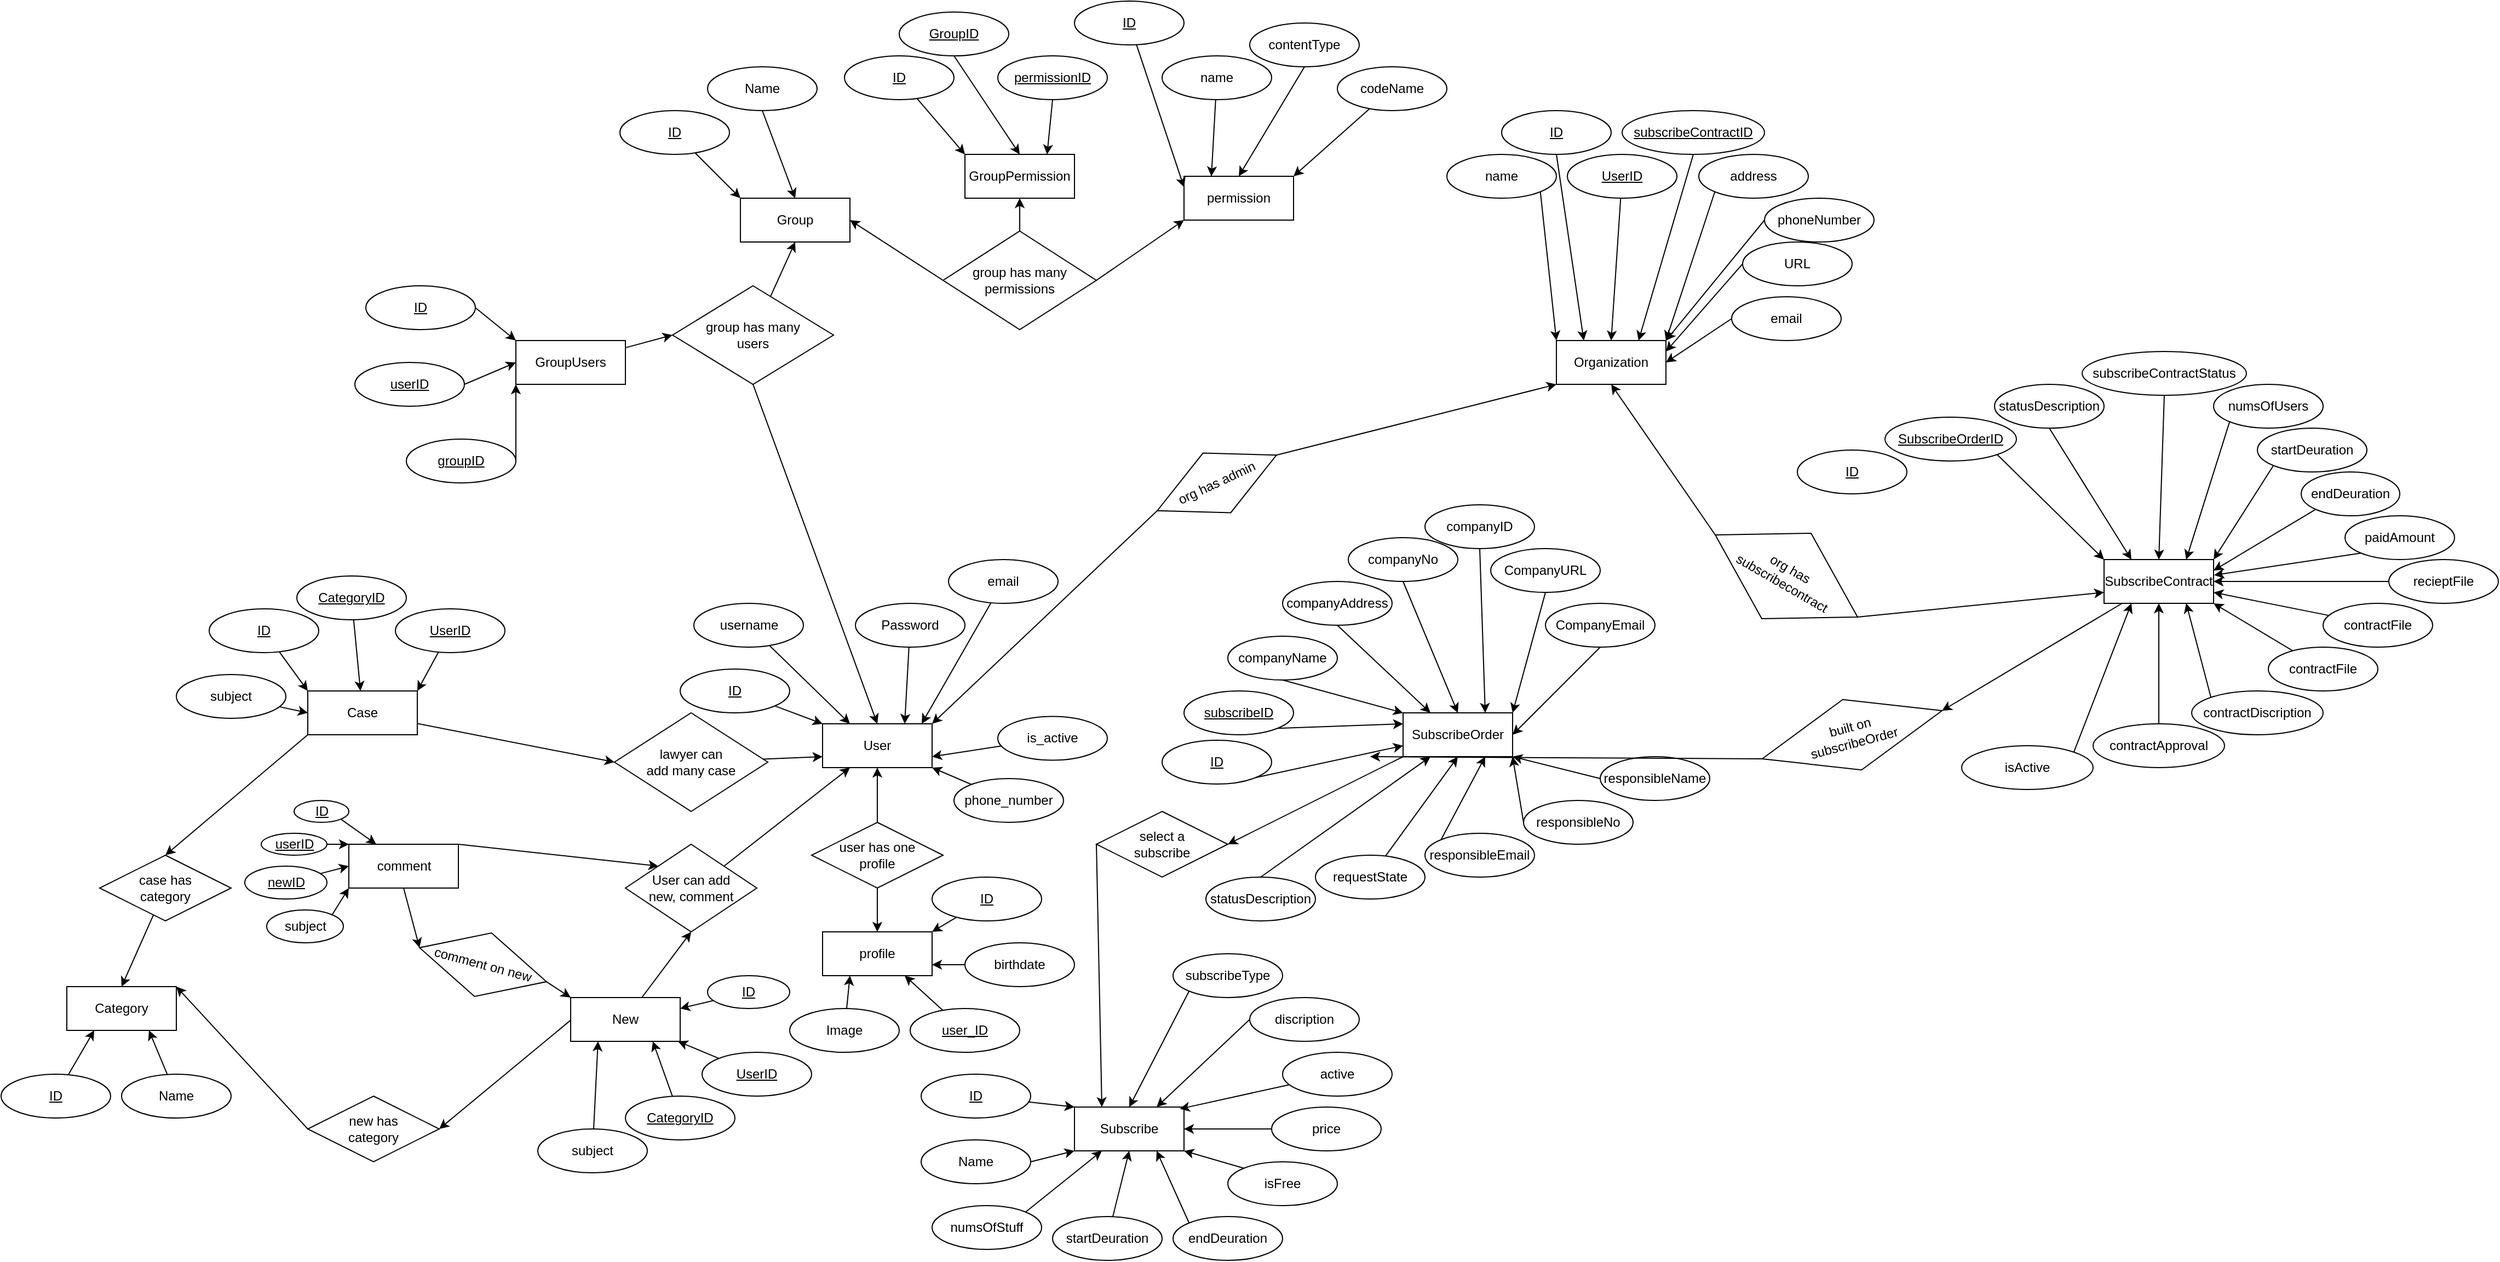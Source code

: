 <mxfile>
    <diagram id="m4U1splTIUGJi3qpmaLP" name="Page-1">
        <mxGraphModel dx="2290" dy="2288" grid="1" gridSize="10" guides="1" tooltips="1" connect="1" arrows="1" fold="1" page="1" pageScale="1" pageWidth="850" pageHeight="1100" math="0" shadow="0">
            <root>
                <mxCell id="0"/>
                <mxCell id="1" parent="0"/>
                <mxCell id="2" value="User" style="whiteSpace=wrap;html=1;align=center;" vertex="1" parent="1">
                    <mxGeometry x="210" y="290" width="100" height="40" as="geometry"/>
                </mxCell>
                <mxCell id="4" style="edgeStyle=none;html=1;entryX=0;entryY=0;entryDx=0;entryDy=0;" edge="1" parent="1" source="3" target="2">
                    <mxGeometry relative="1" as="geometry"/>
                </mxCell>
                <mxCell id="3" value="ID" style="ellipse;whiteSpace=wrap;html=1;align=center;fontStyle=4;" vertex="1" parent="1">
                    <mxGeometry x="80" y="240" width="100" height="40" as="geometry"/>
                </mxCell>
                <mxCell id="6" style="edgeStyle=none;html=1;entryX=0.25;entryY=0;entryDx=0;entryDy=0;" edge="1" parent="1" source="5" target="2">
                    <mxGeometry relative="1" as="geometry"/>
                </mxCell>
                <mxCell id="5" value="username" style="ellipse;whiteSpace=wrap;html=1;align=center;" vertex="1" parent="1">
                    <mxGeometry x="92.5" y="180" width="100" height="40" as="geometry"/>
                </mxCell>
                <mxCell id="8" style="edgeStyle=none;html=1;entryX=0.75;entryY=0;entryDx=0;entryDy=0;" edge="1" parent="1" source="7" target="2">
                    <mxGeometry relative="1" as="geometry"/>
                </mxCell>
                <mxCell id="7" value="Password" style="ellipse;whiteSpace=wrap;html=1;align=center;" vertex="1" parent="1">
                    <mxGeometry x="240" y="180" width="100" height="40" as="geometry"/>
                </mxCell>
                <mxCell id="10" style="edgeStyle=none;html=1;entryX=0.905;entryY=-0.001;entryDx=0;entryDy=0;entryPerimeter=0;" edge="1" parent="1" source="9" target="2">
                    <mxGeometry relative="1" as="geometry"/>
                </mxCell>
                <mxCell id="9" value="email" style="ellipse;whiteSpace=wrap;html=1;align=center;" vertex="1" parent="1">
                    <mxGeometry x="325" y="140" width="100" height="40" as="geometry"/>
                </mxCell>
                <mxCell id="12" style="edgeStyle=none;html=1;entryX=1;entryY=0.75;entryDx=0;entryDy=0;" edge="1" parent="1" source="11" target="2">
                    <mxGeometry relative="1" as="geometry"/>
                </mxCell>
                <mxCell id="11" value="is_active" style="ellipse;whiteSpace=wrap;html=1;align=center;" vertex="1" parent="1">
                    <mxGeometry x="370" y="283.24" width="100" height="40" as="geometry"/>
                </mxCell>
                <mxCell id="16" style="edgeStyle=none;html=1;entryX=1;entryY=1;entryDx=0;entryDy=0;" edge="1" parent="1" source="13" target="2">
                    <mxGeometry relative="1" as="geometry"/>
                </mxCell>
                <mxCell id="13" value="phone_number" style="ellipse;whiteSpace=wrap;html=1;align=center;" vertex="1" parent="1">
                    <mxGeometry x="330" y="340" width="100" height="40" as="geometry"/>
                </mxCell>
                <mxCell id="17" value="profile" style="whiteSpace=wrap;html=1;align=center;" vertex="1" parent="1">
                    <mxGeometry x="210" y="480" width="100" height="40" as="geometry"/>
                </mxCell>
                <mxCell id="19" value="" style="edgeStyle=none;html=1;" edge="1" parent="1" source="18" target="2">
                    <mxGeometry relative="1" as="geometry"/>
                </mxCell>
                <mxCell id="20" value="" style="edgeStyle=none;html=1;" edge="1" parent="1" source="18" target="17">
                    <mxGeometry relative="1" as="geometry"/>
                </mxCell>
                <mxCell id="18" value="user has one &lt;br&gt;profile" style="shape=rhombus;perimeter=rhombusPerimeter;whiteSpace=wrap;html=1;align=center;" vertex="1" parent="1">
                    <mxGeometry x="200" y="380" width="120" height="60" as="geometry"/>
                </mxCell>
                <mxCell id="22" style="edgeStyle=none;html=1;entryX=1;entryY=0;entryDx=0;entryDy=0;" edge="1" parent="1" source="21" target="17">
                    <mxGeometry relative="1" as="geometry"/>
                </mxCell>
                <mxCell id="21" value="ID" style="ellipse;whiteSpace=wrap;html=1;align=center;fontStyle=4;" vertex="1" parent="1">
                    <mxGeometry x="310" y="430" width="100" height="40" as="geometry"/>
                </mxCell>
                <mxCell id="24" style="edgeStyle=none;html=1;entryX=1;entryY=0.75;entryDx=0;entryDy=0;" edge="1" parent="1" source="23" target="17">
                    <mxGeometry relative="1" as="geometry"/>
                </mxCell>
                <mxCell id="23" value="birthdate" style="ellipse;whiteSpace=wrap;html=1;align=center;" vertex="1" parent="1">
                    <mxGeometry x="340" y="490" width="100" height="40" as="geometry"/>
                </mxCell>
                <mxCell id="26" style="edgeStyle=none;html=1;entryX=0.75;entryY=1;entryDx=0;entryDy=0;" edge="1" parent="1" source="25" target="17">
                    <mxGeometry relative="1" as="geometry"/>
                </mxCell>
                <mxCell id="25" value="user_ID" style="ellipse;whiteSpace=wrap;html=1;align=center;fontStyle=4;" vertex="1" parent="1">
                    <mxGeometry x="290" y="550" width="100" height="40" as="geometry"/>
                </mxCell>
                <mxCell id="28" style="edgeStyle=none;html=1;entryX=0.25;entryY=1;entryDx=0;entryDy=0;" edge="1" parent="1" source="27" target="17">
                    <mxGeometry relative="1" as="geometry"/>
                </mxCell>
                <mxCell id="27" value="Image" style="ellipse;whiteSpace=wrap;html=1;align=center;" vertex="1" parent="1">
                    <mxGeometry x="180" y="550" width="100" height="40" as="geometry"/>
                </mxCell>
                <mxCell id="67" style="edgeStyle=none;html=1;entryX=0;entryY=0.5;entryDx=0;entryDy=0;" edge="1" parent="1" source="54" target="55">
                    <mxGeometry relative="1" as="geometry"/>
                </mxCell>
                <mxCell id="75" style="edgeStyle=none;html=1;entryX=0.5;entryY=0;entryDx=0;entryDy=0;exitX=0;exitY=1;exitDx=0;exitDy=0;" edge="1" parent="1" source="54" target="74">
                    <mxGeometry relative="1" as="geometry"/>
                </mxCell>
                <mxCell id="54" value="Case" style="whiteSpace=wrap;html=1;align=center;" vertex="1" parent="1">
                    <mxGeometry x="-260" y="260" width="100" height="40" as="geometry"/>
                </mxCell>
                <mxCell id="68" style="edgeStyle=none;html=1;entryX=0;entryY=0.75;entryDx=0;entryDy=0;" edge="1" parent="1" source="55" target="2">
                    <mxGeometry relative="1" as="geometry"/>
                </mxCell>
                <mxCell id="55" value="lawyer can&lt;br&gt;add many case" style="shape=rhombus;perimeter=rhombusPerimeter;whiteSpace=wrap;html=1;align=center;" vertex="1" parent="1">
                    <mxGeometry x="20" y="280" width="140" height="90" as="geometry"/>
                </mxCell>
                <mxCell id="63" style="edgeStyle=none;html=1;entryX=1;entryY=0;entryDx=0;entryDy=0;" edge="1" parent="1" source="58" target="54">
                    <mxGeometry relative="1" as="geometry"/>
                </mxCell>
                <mxCell id="58" value="UserID" style="ellipse;whiteSpace=wrap;html=1;align=center;fontStyle=4;" vertex="1" parent="1">
                    <mxGeometry x="-180" y="185" width="100" height="40" as="geometry"/>
                </mxCell>
                <mxCell id="64" value="" style="edgeStyle=none;html=1;" edge="1" parent="1" source="59" target="54">
                    <mxGeometry relative="1" as="geometry"/>
                </mxCell>
                <mxCell id="59" value="CategoryID" style="ellipse;whiteSpace=wrap;html=1;align=center;fontStyle=4;" vertex="1" parent="1">
                    <mxGeometry x="-270" y="155" width="100" height="40" as="geometry"/>
                </mxCell>
                <mxCell id="65" style="edgeStyle=none;html=1;entryX=0;entryY=0;entryDx=0;entryDy=0;" edge="1" parent="1" source="60" target="54">
                    <mxGeometry relative="1" as="geometry"/>
                </mxCell>
                <mxCell id="60" value="ID" style="ellipse;whiteSpace=wrap;html=1;align=center;fontStyle=4;" vertex="1" parent="1">
                    <mxGeometry x="-350" y="185" width="100" height="40" as="geometry"/>
                </mxCell>
                <mxCell id="66" style="edgeStyle=none;html=1;entryX=0;entryY=0.5;entryDx=0;entryDy=0;" edge="1" parent="1" source="62" target="54">
                    <mxGeometry relative="1" as="geometry"/>
                </mxCell>
                <mxCell id="62" value="subject" style="ellipse;whiteSpace=wrap;html=1;align=center;" vertex="1" parent="1">
                    <mxGeometry x="-380" y="245" width="100" height="40" as="geometry"/>
                </mxCell>
                <mxCell id="69" value="Category" style="whiteSpace=wrap;html=1;align=center;" vertex="1" parent="1">
                    <mxGeometry x="-480" y="530" width="100" height="40" as="geometry"/>
                </mxCell>
                <mxCell id="72" style="edgeStyle=none;html=1;entryX=0.25;entryY=1;entryDx=0;entryDy=0;" edge="1" parent="1" source="70" target="69">
                    <mxGeometry relative="1" as="geometry"/>
                </mxCell>
                <mxCell id="70" value="ID" style="ellipse;whiteSpace=wrap;html=1;align=center;fontStyle=4;" vertex="1" parent="1">
                    <mxGeometry x="-540" y="610" width="100" height="40" as="geometry"/>
                </mxCell>
                <mxCell id="73" style="edgeStyle=none;html=1;entryX=0.75;entryY=1;entryDx=0;entryDy=0;" edge="1" parent="1" source="71" target="69">
                    <mxGeometry relative="1" as="geometry"/>
                </mxCell>
                <mxCell id="71" value="Name" style="ellipse;whiteSpace=wrap;html=1;align=center;" vertex="1" parent="1">
                    <mxGeometry x="-430" y="610" width="100" height="40" as="geometry"/>
                </mxCell>
                <mxCell id="76" style="edgeStyle=none;html=1;entryX=0.5;entryY=0;entryDx=0;entryDy=0;" edge="1" parent="1" source="74" target="69">
                    <mxGeometry relative="1" as="geometry"/>
                </mxCell>
                <mxCell id="74" value="case has&lt;br&gt;category" style="shape=rhombus;perimeter=rhombusPerimeter;whiteSpace=wrap;html=1;align=center;" vertex="1" parent="1">
                    <mxGeometry x="-450" y="410" width="120" height="60" as="geometry"/>
                </mxCell>
                <mxCell id="80" style="edgeStyle=none;html=1;exitX=1;exitY=0;exitDx=0;exitDy=0;entryX=0.25;entryY=1;entryDx=0;entryDy=0;" edge="1" parent="1" source="77" target="2">
                    <mxGeometry relative="1" as="geometry"/>
                </mxCell>
                <mxCell id="77" value="User can add&lt;br&gt;new, comment" style="shape=rhombus;perimeter=rhombusPerimeter;whiteSpace=wrap;html=1;align=center;" vertex="1" parent="1">
                    <mxGeometry x="30" y="400" width="120" height="80" as="geometry"/>
                </mxCell>
                <mxCell id="79" style="edgeStyle=none;html=1;entryX=0.5;entryY=1;entryDx=0;entryDy=0;" edge="1" parent="1" source="78" target="77">
                    <mxGeometry relative="1" as="geometry"/>
                </mxCell>
                <mxCell id="92" style="edgeStyle=none;html=1;exitX=0.25;exitY=0;exitDx=0;exitDy=0;entryX=1;entryY=0.5;entryDx=0;entryDy=0;" edge="1" parent="1" source="78" target="89">
                    <mxGeometry relative="1" as="geometry"/>
                </mxCell>
                <mxCell id="78" value="New" style="whiteSpace=wrap;html=1;align=center;" vertex="1" parent="1">
                    <mxGeometry x="-20" y="540" width="100" height="40" as="geometry"/>
                </mxCell>
                <mxCell id="85" style="edgeStyle=none;html=1;entryX=1;entryY=0.25;entryDx=0;entryDy=0;" edge="1" parent="1" source="81" target="78">
                    <mxGeometry relative="1" as="geometry"/>
                </mxCell>
                <mxCell id="81" value="ID" style="ellipse;whiteSpace=wrap;html=1;align=center;fontStyle=4;" vertex="1" parent="1">
                    <mxGeometry x="105" y="520" width="75" height="30" as="geometry"/>
                </mxCell>
                <mxCell id="86" style="edgeStyle=none;html=1;" edge="1" parent="1" source="82" target="78">
                    <mxGeometry relative="1" as="geometry"/>
                </mxCell>
                <mxCell id="82" value="UserID" style="ellipse;whiteSpace=wrap;html=1;align=center;fontStyle=4;" vertex="1" parent="1">
                    <mxGeometry x="100" y="590" width="100" height="40" as="geometry"/>
                </mxCell>
                <mxCell id="87" style="edgeStyle=none;html=1;entryX=0.75;entryY=1;entryDx=0;entryDy=0;" edge="1" parent="1" source="83" target="78">
                    <mxGeometry relative="1" as="geometry"/>
                </mxCell>
                <mxCell id="83" value="CategoryID" style="ellipse;whiteSpace=wrap;html=1;align=center;fontStyle=4;" vertex="1" parent="1">
                    <mxGeometry x="30" y="630" width="100" height="40" as="geometry"/>
                </mxCell>
                <mxCell id="88" style="edgeStyle=none;html=1;entryX=0.25;entryY=1;entryDx=0;entryDy=0;" edge="1" parent="1" source="84" target="78">
                    <mxGeometry relative="1" as="geometry"/>
                </mxCell>
                <mxCell id="84" value="subject" style="ellipse;whiteSpace=wrap;html=1;align=center;" vertex="1" parent="1">
                    <mxGeometry x="-50" y="660" width="100" height="40" as="geometry"/>
                </mxCell>
                <mxCell id="93" style="edgeStyle=none;html=1;exitX=0;exitY=0.5;exitDx=0;exitDy=0;entryX=1;entryY=0;entryDx=0;entryDy=0;" edge="1" parent="1" source="89" target="69">
                    <mxGeometry relative="1" as="geometry"/>
                </mxCell>
                <mxCell id="89" value="new has&lt;br&gt;category" style="shape=rhombus;perimeter=rhombusPerimeter;whiteSpace=wrap;html=1;align=center;" vertex="1" parent="1">
                    <mxGeometry x="-260" y="630" width="120" height="60" as="geometry"/>
                </mxCell>
                <mxCell id="94" value="Subscribe" style="whiteSpace=wrap;html=1;align=center;" vertex="1" parent="1">
                    <mxGeometry x="440" y="640" width="100" height="40" as="geometry"/>
                </mxCell>
                <mxCell id="108" style="edgeStyle=none;html=1;exitX=0;exitY=0.5;exitDx=0;exitDy=0;entryX=0.75;entryY=0;entryDx=0;entryDy=0;" edge="1" parent="1" source="95" target="94">
                    <mxGeometry relative="1" as="geometry"/>
                </mxCell>
                <mxCell id="95" value="discription" style="ellipse;whiteSpace=wrap;html=1;align=center;" vertex="1" parent="1">
                    <mxGeometry x="600" y="540" width="100" height="40" as="geometry"/>
                </mxCell>
                <mxCell id="109" style="edgeStyle=none;html=1;entryX=0.962;entryY=0.042;entryDx=0;entryDy=0;entryPerimeter=0;" edge="1" parent="1" source="96" target="94">
                    <mxGeometry relative="1" as="geometry"/>
                </mxCell>
                <mxCell id="96" value="active" style="ellipse;whiteSpace=wrap;html=1;align=center;" vertex="1" parent="1">
                    <mxGeometry x="630" y="590" width="100" height="40" as="geometry"/>
                </mxCell>
                <mxCell id="110" style="edgeStyle=none;html=1;entryX=1;entryY=0.5;entryDx=0;entryDy=0;" edge="1" parent="1" source="97" target="94">
                    <mxGeometry relative="1" as="geometry"/>
                </mxCell>
                <mxCell id="97" value="price" style="ellipse;whiteSpace=wrap;html=1;align=center;" vertex="1" parent="1">
                    <mxGeometry x="620" y="640" width="100" height="40" as="geometry"/>
                </mxCell>
                <mxCell id="111" style="edgeStyle=none;html=1;exitX=0;exitY=0;exitDx=0;exitDy=0;entryX=1;entryY=1;entryDx=0;entryDy=0;" edge="1" parent="1" source="98" target="94">
                    <mxGeometry relative="1" as="geometry"/>
                </mxCell>
                <mxCell id="98" value="isFree" style="ellipse;whiteSpace=wrap;html=1;align=center;" vertex="1" parent="1">
                    <mxGeometry x="580" y="690" width="100" height="40" as="geometry"/>
                </mxCell>
                <mxCell id="112" style="edgeStyle=none;html=1;exitX=0;exitY=0;exitDx=0;exitDy=0;entryX=0.75;entryY=1;entryDx=0;entryDy=0;" edge="1" parent="1" source="99" target="94">
                    <mxGeometry relative="1" as="geometry"/>
                </mxCell>
                <mxCell id="99" value="endDeuration" style="ellipse;whiteSpace=wrap;html=1;align=center;" vertex="1" parent="1">
                    <mxGeometry x="530" y="740" width="100" height="40" as="geometry"/>
                </mxCell>
                <mxCell id="113" style="edgeStyle=none;html=1;entryX=0.5;entryY=1;entryDx=0;entryDy=0;" edge="1" parent="1" source="100" target="94">
                    <mxGeometry relative="1" as="geometry"/>
                </mxCell>
                <mxCell id="100" value="startDeuration" style="ellipse;whiteSpace=wrap;html=1;align=center;" vertex="1" parent="1">
                    <mxGeometry x="420" y="740" width="100" height="40" as="geometry"/>
                </mxCell>
                <mxCell id="114" style="edgeStyle=none;html=1;exitX=1;exitY=0;exitDx=0;exitDy=0;entryX=0.25;entryY=1;entryDx=0;entryDy=0;" edge="1" parent="1" source="101" target="94">
                    <mxGeometry relative="1" as="geometry"/>
                </mxCell>
                <mxCell id="101" value="numsOfStuff" style="ellipse;whiteSpace=wrap;html=1;align=center;" vertex="1" parent="1">
                    <mxGeometry x="310" y="730" width="100" height="40" as="geometry"/>
                </mxCell>
                <mxCell id="107" style="edgeStyle=none;html=1;exitX=0;exitY=1;exitDx=0;exitDy=0;entryX=0.5;entryY=0;entryDx=0;entryDy=0;" edge="1" parent="1" source="102" target="94">
                    <mxGeometry relative="1" as="geometry"/>
                </mxCell>
                <mxCell id="102" value="subscribeType" style="ellipse;whiteSpace=wrap;html=1;align=center;" vertex="1" parent="1">
                    <mxGeometry x="530" y="500" width="100" height="40" as="geometry"/>
                </mxCell>
                <mxCell id="115" style="edgeStyle=none;html=1;exitX=1;exitY=0.5;exitDx=0;exitDy=0;entryX=0;entryY=1;entryDx=0;entryDy=0;" edge="1" parent="1" source="103" target="94">
                    <mxGeometry relative="1" as="geometry"/>
                </mxCell>
                <mxCell id="103" value="Name" style="ellipse;whiteSpace=wrap;html=1;align=center;" vertex="1" parent="1">
                    <mxGeometry x="300" y="670" width="100" height="40" as="geometry"/>
                </mxCell>
                <mxCell id="106" style="edgeStyle=none;html=1;entryX=0;entryY=0;entryDx=0;entryDy=0;" edge="1" parent="1" source="105" target="94">
                    <mxGeometry relative="1" as="geometry"/>
                </mxCell>
                <mxCell id="105" value="ID" style="ellipse;whiteSpace=wrap;html=1;align=center;fontStyle=4;" vertex="1" parent="1">
                    <mxGeometry x="300" y="610" width="100" height="40" as="geometry"/>
                </mxCell>
                <mxCell id="145" style="edgeStyle=none;html=1;exitX=0;exitY=1;exitDx=0;exitDy=0;entryX=1;entryY=0.5;entryDx=0;entryDy=0;" edge="1" parent="1" source="116" target="144">
                    <mxGeometry relative="1" as="geometry"/>
                </mxCell>
                <mxCell id="116" value="SubscribeOrder" style="whiteSpace=wrap;html=1;align=center;" vertex="1" parent="1">
                    <mxGeometry x="740" y="280" width="100" height="40" as="geometry"/>
                </mxCell>
                <mxCell id="143" style="edgeStyle=none;html=1;exitX=1;exitY=1;exitDx=0;exitDy=0;entryX=0;entryY=0.75;entryDx=0;entryDy=0;" edge="1" parent="1" source="117" target="116">
                    <mxGeometry relative="1" as="geometry"/>
                </mxCell>
                <mxCell id="117" value="ID" style="ellipse;whiteSpace=wrap;html=1;align=center;fontStyle=4;" vertex="1" parent="1">
                    <mxGeometry x="520" y="305" width="100" height="40" as="geometry"/>
                </mxCell>
                <mxCell id="142" style="edgeStyle=none;html=1;exitX=1;exitY=1;exitDx=0;exitDy=0;entryX=0;entryY=0.25;entryDx=0;entryDy=0;" edge="1" parent="1" source="118" target="116">
                    <mxGeometry relative="1" as="geometry"/>
                </mxCell>
                <mxCell id="118" value="subscribeID" style="ellipse;whiteSpace=wrap;html=1;align=center;fontStyle=4;" vertex="1" parent="1">
                    <mxGeometry x="540" y="260" width="100" height="40" as="geometry"/>
                </mxCell>
                <mxCell id="141" style="edgeStyle=none;html=1;exitX=0.5;exitY=1;exitDx=0;exitDy=0;entryX=0;entryY=0;entryDx=0;entryDy=0;" edge="1" parent="1" source="119" target="116">
                    <mxGeometry relative="1" as="geometry"/>
                </mxCell>
                <mxCell id="119" value="companyName" style="ellipse;whiteSpace=wrap;html=1;align=center;" vertex="1" parent="1">
                    <mxGeometry x="580" y="210" width="100" height="40" as="geometry"/>
                </mxCell>
                <mxCell id="140" style="edgeStyle=none;html=1;exitX=0.5;exitY=1;exitDx=0;exitDy=0;entryX=0.25;entryY=0;entryDx=0;entryDy=0;" edge="1" parent="1" source="120" target="116">
                    <mxGeometry relative="1" as="geometry"/>
                </mxCell>
                <mxCell id="120" value="companyAddress" style="ellipse;whiteSpace=wrap;html=1;align=center;" vertex="1" parent="1">
                    <mxGeometry x="630" y="160" width="100" height="40" as="geometry"/>
                </mxCell>
                <mxCell id="131" style="edgeStyle=none;html=1;exitX=0.5;exitY=1;exitDx=0;exitDy=0;entryX=0.5;entryY=0;entryDx=0;entryDy=0;" edge="1" parent="1" source="121" target="116">
                    <mxGeometry relative="1" as="geometry"/>
                </mxCell>
                <mxCell id="121" value="companyNo" style="ellipse;whiteSpace=wrap;html=1;align=center;" vertex="1" parent="1">
                    <mxGeometry x="690" y="120" width="100" height="40" as="geometry"/>
                </mxCell>
                <mxCell id="132" style="edgeStyle=none;html=1;exitX=0.5;exitY=1;exitDx=0;exitDy=0;entryX=0.75;entryY=0;entryDx=0;entryDy=0;" edge="1" parent="1" source="122" target="116">
                    <mxGeometry relative="1" as="geometry"/>
                </mxCell>
                <mxCell id="122" value="companyID" style="ellipse;whiteSpace=wrap;html=1;align=center;" vertex="1" parent="1">
                    <mxGeometry x="760" y="90" width="100" height="40" as="geometry"/>
                </mxCell>
                <mxCell id="133" style="edgeStyle=none;html=1;exitX=0.5;exitY=1;exitDx=0;exitDy=0;entryX=1;entryY=0;entryDx=0;entryDy=0;" edge="1" parent="1" source="123" target="116">
                    <mxGeometry relative="1" as="geometry"/>
                </mxCell>
                <mxCell id="123" value="CompanyURL" style="ellipse;whiteSpace=wrap;html=1;align=center;" vertex="1" parent="1">
                    <mxGeometry x="820" y="130" width="100" height="40" as="geometry"/>
                </mxCell>
                <mxCell id="134" style="edgeStyle=none;html=1;exitX=0.5;exitY=1;exitDx=0;exitDy=0;entryX=1;entryY=0.5;entryDx=0;entryDy=0;" edge="1" parent="1" source="124" target="116">
                    <mxGeometry relative="1" as="geometry"/>
                </mxCell>
                <mxCell id="124" value="CompanyEmail" style="ellipse;whiteSpace=wrap;html=1;align=center;" vertex="1" parent="1">
                    <mxGeometry x="870" y="180" width="100" height="40" as="geometry"/>
                </mxCell>
                <mxCell id="135" style="edgeStyle=none;html=1;exitX=0;exitY=0.5;exitDx=0;exitDy=0;entryX=1;entryY=1;entryDx=0;entryDy=0;" edge="1" parent="1" source="125" target="116">
                    <mxGeometry relative="1" as="geometry"/>
                </mxCell>
                <mxCell id="125" value="responsibleName" style="ellipse;whiteSpace=wrap;html=1;align=center;" vertex="1" parent="1">
                    <mxGeometry x="920" y="320" width="100" height="40" as="geometry"/>
                </mxCell>
                <mxCell id="136" style="edgeStyle=none;html=1;exitX=0;exitY=0.5;exitDx=0;exitDy=0;entryX=1;entryY=1;entryDx=0;entryDy=0;" edge="1" parent="1" source="126" target="116">
                    <mxGeometry relative="1" as="geometry"/>
                </mxCell>
                <mxCell id="126" value="responsibleNo" style="ellipse;whiteSpace=wrap;html=1;align=center;" vertex="1" parent="1">
                    <mxGeometry x="850" y="360" width="100" height="40" as="geometry"/>
                </mxCell>
                <mxCell id="137" style="edgeStyle=none;html=1;exitX=0;exitY=0;exitDx=0;exitDy=0;entryX=0.75;entryY=1;entryDx=0;entryDy=0;" edge="1" parent="1" source="127" target="116">
                    <mxGeometry relative="1" as="geometry"/>
                </mxCell>
                <mxCell id="127" value="responsibleEmail" style="ellipse;whiteSpace=wrap;html=1;align=center;" vertex="1" parent="1">
                    <mxGeometry x="760" y="390" width="100" height="40" as="geometry"/>
                </mxCell>
                <mxCell id="138" style="edgeStyle=none;html=1;entryX=0.5;entryY=1;entryDx=0;entryDy=0;" edge="1" parent="1" source="128" target="116">
                    <mxGeometry relative="1" as="geometry"/>
                </mxCell>
                <mxCell id="128" value="requestState" style="ellipse;whiteSpace=wrap;html=1;align=center;" vertex="1" parent="1">
                    <mxGeometry x="660" y="410" width="100" height="40" as="geometry"/>
                </mxCell>
                <mxCell id="139" style="edgeStyle=none;html=1;exitX=0.5;exitY=0;exitDx=0;exitDy=0;entryX=0.25;entryY=1;entryDx=0;entryDy=0;" edge="1" parent="1" source="130" target="116">
                    <mxGeometry relative="1" as="geometry"/>
                </mxCell>
                <mxCell id="130" value="statusDescription" style="ellipse;whiteSpace=wrap;html=1;align=center;" vertex="1" parent="1">
                    <mxGeometry x="560" y="430" width="100" height="40" as="geometry"/>
                </mxCell>
                <mxCell id="146" style="edgeStyle=none;html=1;exitX=0;exitY=0.5;exitDx=0;exitDy=0;entryX=0.25;entryY=0;entryDx=0;entryDy=0;" edge="1" parent="1" source="144" target="94">
                    <mxGeometry relative="1" as="geometry"/>
                </mxCell>
                <mxCell id="144" value="select a&lt;br&gt;subscribe" style="shape=rhombus;perimeter=rhombusPerimeter;whiteSpace=wrap;html=1;align=center;" vertex="1" parent="1">
                    <mxGeometry x="460" y="370" width="120" height="60" as="geometry"/>
                </mxCell>
                <mxCell id="176" style="edgeStyle=none;html=1;entryX=1;entryY=0.5;entryDx=0;entryDy=0;" edge="1" parent="1" source="147" target="175">
                    <mxGeometry relative="1" as="geometry"/>
                </mxCell>
                <mxCell id="147" value="SubscribeContract" style="whiteSpace=wrap;html=1;align=center;" vertex="1" parent="1">
                    <mxGeometry x="1380" y="140" width="100" height="40" as="geometry"/>
                </mxCell>
                <mxCell id="148" value="ID" style="ellipse;whiteSpace=wrap;html=1;align=center;fontStyle=4;" vertex="1" parent="1">
                    <mxGeometry x="1100" y="40" width="100" height="40" as="geometry"/>
                </mxCell>
                <mxCell id="174" style="edgeStyle=none;html=1;exitX=1;exitY=1;exitDx=0;exitDy=0;entryX=0;entryY=0;entryDx=0;entryDy=0;" edge="1" parent="1" source="149" target="147">
                    <mxGeometry relative="1" as="geometry"/>
                </mxCell>
                <mxCell id="149" value="SubscribeOrderID" style="ellipse;whiteSpace=wrap;html=1;align=center;fontStyle=4;" vertex="1" parent="1">
                    <mxGeometry x="1180" y="10" width="120" height="40" as="geometry"/>
                </mxCell>
                <mxCell id="173" style="edgeStyle=none;html=1;exitX=0.5;exitY=1;exitDx=0;exitDy=0;entryX=0.25;entryY=0;entryDx=0;entryDy=0;" edge="1" parent="1" source="150" target="147">
                    <mxGeometry relative="1" as="geometry"/>
                </mxCell>
                <mxCell id="150" value="statusDescription" style="ellipse;whiteSpace=wrap;html=1;align=center;" vertex="1" parent="1">
                    <mxGeometry x="1280" y="-20" width="100" height="40" as="geometry"/>
                </mxCell>
                <mxCell id="172" style="edgeStyle=none;html=1;exitX=0.5;exitY=1;exitDx=0;exitDy=0;entryX=0.5;entryY=0;entryDx=0;entryDy=0;" edge="1" parent="1" source="151" target="147">
                    <mxGeometry relative="1" as="geometry"/>
                </mxCell>
                <mxCell id="151" value="subscribeContractStatus" style="ellipse;whiteSpace=wrap;html=1;align=center;" vertex="1" parent="1">
                    <mxGeometry x="1360" y="-50" width="150" height="40" as="geometry"/>
                </mxCell>
                <mxCell id="162" style="edgeStyle=none;html=1;exitX=0;exitY=1;exitDx=0;exitDy=0;entryX=0.75;entryY=0;entryDx=0;entryDy=0;" edge="1" parent="1" source="152" target="147">
                    <mxGeometry relative="1" as="geometry"/>
                </mxCell>
                <mxCell id="152" value="numsOfUsers" style="ellipse;whiteSpace=wrap;html=1;align=center;" vertex="1" parent="1">
                    <mxGeometry x="1480" y="-20" width="100" height="40" as="geometry"/>
                </mxCell>
                <mxCell id="163" style="edgeStyle=none;html=1;exitX=0;exitY=1;exitDx=0;exitDy=0;entryX=1;entryY=0;entryDx=0;entryDy=0;" edge="1" parent="1" source="153" target="147">
                    <mxGeometry relative="1" as="geometry"/>
                </mxCell>
                <mxCell id="153" value="startDeuration&lt;span style=&quot;color: rgba(0, 0, 0, 0); font-family: monospace; font-size: 0px; text-align: start;&quot;&gt;%3CmxGraphModel%3E%3Croot%3E%3CmxCell%20id%3D%220%22%2F%3E%3CmxCell%20id%3D%221%22%20parent%3D%220%22%2F%3E%3CmxCell%20id%3D%222%22%20value%3D%22requestState%22%20style%3D%22ellipse%3BwhiteSpace%3Dwrap%3Bhtml%3D1%3Balign%3Dcenter%3B%22%20vertex%3D%221%22%20parent%3D%221%22%3E%3CmxGeometry%20x%3D%22780%22%20y%3D%22410%22%20width%3D%22100%22%20height%3D%2240%22%20as%3D%22geometry%22%2F%3E%3C%2FmxCell%3E%3C%2Froot%3E%3C%2FmxGraphModel%3E&lt;/span&gt;" style="ellipse;whiteSpace=wrap;html=1;align=center;" vertex="1" parent="1">
                    <mxGeometry x="1520" y="20" width="100" height="40" as="geometry"/>
                </mxCell>
                <mxCell id="164" style="edgeStyle=none;html=1;exitX=0;exitY=1;exitDx=0;exitDy=0;entryX=1;entryY=0.25;entryDx=0;entryDy=0;" edge="1" parent="1" source="154" target="147">
                    <mxGeometry relative="1" as="geometry"/>
                </mxCell>
                <mxCell id="154" value="endDeuration" style="ellipse;whiteSpace=wrap;html=1;align=center;" vertex="1" parent="1">
                    <mxGeometry x="1560" y="60" width="90" height="40" as="geometry"/>
                </mxCell>
                <mxCell id="165" style="edgeStyle=none;html=1;exitX=0;exitY=1;exitDx=0;exitDy=0;entryX=1.005;entryY=0.355;entryDx=0;entryDy=0;entryPerimeter=0;" edge="1" parent="1" source="155" target="147">
                    <mxGeometry relative="1" as="geometry"/>
                </mxCell>
                <mxCell id="155" value="paidAmount" style="ellipse;whiteSpace=wrap;html=1;align=center;" vertex="1" parent="1">
                    <mxGeometry x="1600" y="100" width="100" height="40" as="geometry"/>
                </mxCell>
                <mxCell id="166" style="edgeStyle=none;html=1;entryX=1;entryY=0.5;entryDx=0;entryDy=0;" edge="1" parent="1" source="156" target="147">
                    <mxGeometry relative="1" as="geometry"/>
                </mxCell>
                <mxCell id="156" value="recieptFile" style="ellipse;whiteSpace=wrap;html=1;align=center;" vertex="1" parent="1">
                    <mxGeometry x="1640" y="140" width="100" height="40" as="geometry"/>
                </mxCell>
                <mxCell id="167" style="edgeStyle=none;html=1;entryX=1;entryY=0.75;entryDx=0;entryDy=0;" edge="1" parent="1" source="157" target="147">
                    <mxGeometry relative="1" as="geometry"/>
                </mxCell>
                <mxCell id="157" value="contractFile" style="ellipse;whiteSpace=wrap;html=1;align=center;" vertex="1" parent="1">
                    <mxGeometry x="1580" y="180" width="100" height="40" as="geometry"/>
                </mxCell>
                <mxCell id="168" style="edgeStyle=none;html=1;entryX=1;entryY=1;entryDx=0;entryDy=0;" edge="1" parent="1" source="158" target="147">
                    <mxGeometry relative="1" as="geometry"/>
                </mxCell>
                <mxCell id="158" value="contractFile" style="ellipse;whiteSpace=wrap;html=1;align=center;" vertex="1" parent="1">
                    <mxGeometry x="1530" y="220" width="100" height="40" as="geometry"/>
                </mxCell>
                <mxCell id="169" style="edgeStyle=none;html=1;exitX=0;exitY=0;exitDx=0;exitDy=0;entryX=0.75;entryY=1;entryDx=0;entryDy=0;" edge="1" parent="1" source="159" target="147">
                    <mxGeometry relative="1" as="geometry"/>
                </mxCell>
                <mxCell id="159" value="contractDiscription" style="ellipse;whiteSpace=wrap;html=1;align=center;" vertex="1" parent="1">
                    <mxGeometry x="1460" y="260" width="120" height="40" as="geometry"/>
                </mxCell>
                <mxCell id="170" style="edgeStyle=none;html=1;entryX=0.5;entryY=1;entryDx=0;entryDy=0;" edge="1" parent="1" source="160" target="147">
                    <mxGeometry relative="1" as="geometry"/>
                </mxCell>
                <mxCell id="160" value="contractApproval" style="ellipse;whiteSpace=wrap;html=1;align=center;" vertex="1" parent="1">
                    <mxGeometry x="1370" y="290" width="120" height="40" as="geometry"/>
                </mxCell>
                <mxCell id="171" style="edgeStyle=none;html=1;exitX=1;exitY=0;exitDx=0;exitDy=0;entryX=0.25;entryY=1;entryDx=0;entryDy=0;" edge="1" parent="1" source="161" target="147">
                    <mxGeometry relative="1" as="geometry"/>
                </mxCell>
                <mxCell id="161" value="isActive" style="ellipse;whiteSpace=wrap;html=1;align=center;" vertex="1" parent="1">
                    <mxGeometry x="1250" y="310" width="120" height="40" as="geometry"/>
                </mxCell>
                <mxCell id="177" style="edgeStyle=none;html=1;entryX=1;entryY=0.75;entryDx=0;entryDy=0;exitX=0;exitY=0.5;exitDx=0;exitDy=0;" edge="1" parent="1" source="175">
                    <mxGeometry relative="1" as="geometry">
                        <mxPoint x="710" y="320" as="targetPoint"/>
                    </mxGeometry>
                </mxCell>
                <mxCell id="175" value="built on&lt;br&gt;subscribeOrder" style="shape=rhombus;perimeter=rhombusPerimeter;whiteSpace=wrap;html=1;align=center;rotation=-15;" vertex="1" parent="1">
                    <mxGeometry x="1065" y="266.77" width="170" height="66.47" as="geometry"/>
                </mxCell>
                <mxCell id="178" value="Organization" style="whiteSpace=wrap;html=1;align=center;" vertex="1" parent="1">
                    <mxGeometry x="880" y="-60" width="100" height="40" as="geometry"/>
                </mxCell>
                <mxCell id="187" style="edgeStyle=none;html=1;entryX=0.5;entryY=0;entryDx=0;entryDy=0;" edge="1" parent="1" source="179" target="178">
                    <mxGeometry relative="1" as="geometry"/>
                </mxCell>
                <mxCell id="179" value="UserID" style="ellipse;whiteSpace=wrap;html=1;align=center;fontStyle=4;" vertex="1" parent="1">
                    <mxGeometry x="890" y="-230" width="100" height="40" as="geometry"/>
                </mxCell>
                <mxCell id="188" style="edgeStyle=none;html=1;exitX=0.5;exitY=1;exitDx=0;exitDy=0;entryX=0.25;entryY=0;entryDx=0;entryDy=0;" edge="1" parent="1" source="180" target="178">
                    <mxGeometry relative="1" as="geometry"/>
                </mxCell>
                <mxCell id="180" value="ID" style="ellipse;whiteSpace=wrap;html=1;align=center;fontStyle=4;" vertex="1" parent="1">
                    <mxGeometry x="830" y="-270" width="100" height="40" as="geometry"/>
                </mxCell>
                <mxCell id="190" style="edgeStyle=none;html=1;exitX=0.5;exitY=1;exitDx=0;exitDy=0;entryX=0.75;entryY=0;entryDx=0;entryDy=0;" edge="1" parent="1" source="181" target="178">
                    <mxGeometry relative="1" as="geometry"/>
                </mxCell>
                <mxCell id="181" value="subscribeContractID" style="ellipse;whiteSpace=wrap;html=1;align=center;fontStyle=4;" vertex="1" parent="1">
                    <mxGeometry x="940" y="-270" width="130" height="40" as="geometry"/>
                </mxCell>
                <mxCell id="189" style="edgeStyle=none;html=1;exitX=1;exitY=1;exitDx=0;exitDy=0;entryX=0;entryY=0;entryDx=0;entryDy=0;" edge="1" parent="1" source="182" target="178">
                    <mxGeometry relative="1" as="geometry"/>
                </mxCell>
                <mxCell id="182" value="name" style="ellipse;whiteSpace=wrap;html=1;align=center;" vertex="1" parent="1">
                    <mxGeometry x="780" y="-230" width="100" height="40" as="geometry"/>
                </mxCell>
                <mxCell id="191" style="edgeStyle=none;html=1;exitX=0;exitY=1;exitDx=0;exitDy=0;entryX=1;entryY=0;entryDx=0;entryDy=0;" edge="1" parent="1" source="183" target="178">
                    <mxGeometry relative="1" as="geometry"/>
                </mxCell>
                <mxCell id="183" value="address" style="ellipse;whiteSpace=wrap;html=1;align=center;" vertex="1" parent="1">
                    <mxGeometry x="1010" y="-230" width="100" height="40" as="geometry"/>
                </mxCell>
                <mxCell id="192" style="edgeStyle=none;html=1;exitX=0;exitY=0.5;exitDx=0;exitDy=0;" edge="1" parent="1" source="184">
                    <mxGeometry relative="1" as="geometry">
                        <mxPoint x="980" y="-60" as="targetPoint"/>
                    </mxGeometry>
                </mxCell>
                <mxCell id="184" value="phoneNumber" style="ellipse;whiteSpace=wrap;html=1;align=center;" vertex="1" parent="1">
                    <mxGeometry x="1070" y="-190" width="100" height="40" as="geometry"/>
                </mxCell>
                <mxCell id="193" style="edgeStyle=none;html=1;exitX=0;exitY=0.5;exitDx=0;exitDy=0;entryX=1;entryY=0.25;entryDx=0;entryDy=0;" edge="1" parent="1" source="185" target="178">
                    <mxGeometry relative="1" as="geometry"/>
                </mxCell>
                <mxCell id="185" value="URL" style="ellipse;whiteSpace=wrap;html=1;align=center;" vertex="1" parent="1">
                    <mxGeometry x="1050" y="-150" width="100" height="40" as="geometry"/>
                </mxCell>
                <mxCell id="194" style="edgeStyle=none;html=1;exitX=0;exitY=0.5;exitDx=0;exitDy=0;entryX=1;entryY=0.5;entryDx=0;entryDy=0;" edge="1" parent="1" source="186" target="178">
                    <mxGeometry relative="1" as="geometry"/>
                </mxCell>
                <mxCell id="186" value="email" style="ellipse;whiteSpace=wrap;html=1;align=center;" vertex="1" parent="1">
                    <mxGeometry x="1040" y="-100" width="100" height="40" as="geometry"/>
                </mxCell>
                <mxCell id="197" style="edgeStyle=none;html=1;exitX=0;exitY=0.5;exitDx=0;exitDy=0;entryX=0.5;entryY=1;entryDx=0;entryDy=0;" edge="1" parent="1" source="195" target="178">
                    <mxGeometry relative="1" as="geometry"/>
                </mxCell>
                <mxCell id="198" style="edgeStyle=none;html=1;exitX=1;exitY=0.5;exitDx=0;exitDy=0;entryX=0;entryY=0.75;entryDx=0;entryDy=0;" edge="1" parent="1" source="195" target="147">
                    <mxGeometry relative="1" as="geometry"/>
                </mxCell>
                <mxCell id="195" value="org has&lt;br&gt;subscribecontract" style="shape=rhombus;perimeter=rhombusPerimeter;whiteSpace=wrap;html=1;align=center;rotation=30;" vertex="1" parent="1">
                    <mxGeometry x="1015" y="110" width="150" height="90" as="geometry"/>
                </mxCell>
                <mxCell id="200" style="edgeStyle=none;html=1;entryX=0;entryY=1;entryDx=0;entryDy=0;exitX=1;exitY=0.5;exitDx=0;exitDy=0;" edge="1" parent="1" source="199" target="178">
                    <mxGeometry relative="1" as="geometry"/>
                </mxCell>
                <mxCell id="201" style="edgeStyle=none;html=1;entryX=1;entryY=0;entryDx=0;entryDy=0;exitX=0;exitY=0.5;exitDx=0;exitDy=0;" edge="1" parent="1" source="199" target="2">
                    <mxGeometry relative="1" as="geometry"/>
                </mxCell>
                <mxCell id="199" value="org has admin" style="shape=rhombus;perimeter=rhombusPerimeter;whiteSpace=wrap;html=1;align=center;rotation=-25;" vertex="1" parent="1">
                    <mxGeometry x="510" y="40" width="120" height="60" as="geometry"/>
                </mxCell>
                <mxCell id="211" style="edgeStyle=none;html=1;exitX=1;exitY=0;exitDx=0;exitDy=0;entryX=0;entryY=0;entryDx=0;entryDy=0;" edge="1" parent="1" source="202" target="77">
                    <mxGeometry relative="1" as="geometry"/>
                </mxCell>
                <mxCell id="216" style="edgeStyle=none;html=1;exitX=0.5;exitY=1;exitDx=0;exitDy=0;entryX=0;entryY=0.5;entryDx=0;entryDy=0;" edge="1" parent="1" source="202" target="212">
                    <mxGeometry relative="1" as="geometry"/>
                </mxCell>
                <mxCell id="202" value="comment" style="whiteSpace=wrap;html=1;align=center;" vertex="1" parent="1">
                    <mxGeometry x="-222.5" y="400" width="100" height="40" as="geometry"/>
                </mxCell>
                <mxCell id="207" style="edgeStyle=none;html=1;exitX=1;exitY=1;exitDx=0;exitDy=0;entryX=0.25;entryY=0;entryDx=0;entryDy=0;" edge="1" parent="1" source="203" target="202">
                    <mxGeometry relative="1" as="geometry"/>
                </mxCell>
                <mxCell id="203" value="ID" style="ellipse;whiteSpace=wrap;html=1;align=center;fontStyle=4;" vertex="1" parent="1">
                    <mxGeometry x="-272.5" y="360" width="50" height="20" as="geometry"/>
                </mxCell>
                <mxCell id="208" style="edgeStyle=none;html=1;exitX=1;exitY=0.5;exitDx=0;exitDy=0;entryX=0;entryY=0;entryDx=0;entryDy=0;" edge="1" parent="1" source="204" target="202">
                    <mxGeometry relative="1" as="geometry"/>
                </mxCell>
                <mxCell id="204" value="userID" style="ellipse;whiteSpace=wrap;html=1;align=center;fontStyle=4;" vertex="1" parent="1">
                    <mxGeometry x="-302.5" y="390" width="60" height="20" as="geometry"/>
                </mxCell>
                <mxCell id="209" style="edgeStyle=none;html=1;entryX=0;entryY=0.5;entryDx=0;entryDy=0;" edge="1" parent="1" source="205" target="202">
                    <mxGeometry relative="1" as="geometry"/>
                </mxCell>
                <mxCell id="205" value="newID" style="ellipse;whiteSpace=wrap;html=1;align=center;fontStyle=4;" vertex="1" parent="1">
                    <mxGeometry x="-317.5" y="420" width="75" height="30" as="geometry"/>
                </mxCell>
                <mxCell id="210" style="edgeStyle=none;html=1;exitX=1;exitY=0;exitDx=0;exitDy=0;entryX=0;entryY=1;entryDx=0;entryDy=0;" edge="1" parent="1" source="206" target="202">
                    <mxGeometry relative="1" as="geometry"/>
                </mxCell>
                <mxCell id="206" value="subject" style="ellipse;whiteSpace=wrap;html=1;align=center;" vertex="1" parent="1">
                    <mxGeometry x="-297.5" y="460" width="70" height="30" as="geometry"/>
                </mxCell>
                <mxCell id="213" style="edgeStyle=none;html=1;entryX=0;entryY=0;entryDx=0;entryDy=0;exitX=1;exitY=0.5;exitDx=0;exitDy=0;" edge="1" parent="1" source="212" target="78">
                    <mxGeometry relative="1" as="geometry"/>
                </mxCell>
                <mxCell id="212" value="comment on new" style="shape=rhombus;perimeter=rhombusPerimeter;whiteSpace=wrap;html=1;align=center;rotation=15;" vertex="1" parent="1">
                    <mxGeometry x="-160" y="480" width="120" height="60" as="geometry"/>
                </mxCell>
                <mxCell id="217" value="permission" style="whiteSpace=wrap;html=1;align=center;" vertex="1" parent="1">
                    <mxGeometry x="540" y="-210" width="100" height="40" as="geometry"/>
                </mxCell>
                <mxCell id="223" style="edgeStyle=none;html=1;entryX=0.25;entryY=0;entryDx=0;entryDy=0;" edge="1" parent="1" source="218" target="217">
                    <mxGeometry relative="1" as="geometry"/>
                </mxCell>
                <mxCell id="218" value="name" style="ellipse;whiteSpace=wrap;html=1;align=center;" vertex="1" parent="1">
                    <mxGeometry x="520" y="-320" width="100" height="40" as="geometry"/>
                </mxCell>
                <mxCell id="224" style="edgeStyle=none;html=1;exitX=0.5;exitY=1;exitDx=0;exitDy=0;entryX=0.5;entryY=0;entryDx=0;entryDy=0;" edge="1" parent="1" source="219" target="217">
                    <mxGeometry relative="1" as="geometry"/>
                </mxCell>
                <mxCell id="219" value="contentType" style="ellipse;whiteSpace=wrap;html=1;align=center;" vertex="1" parent="1">
                    <mxGeometry x="600" y="-350" width="100" height="40" as="geometry"/>
                </mxCell>
                <mxCell id="225" style="edgeStyle=none;html=1;entryX=1;entryY=0;entryDx=0;entryDy=0;" edge="1" parent="1" source="220" target="217">
                    <mxGeometry relative="1" as="geometry"/>
                </mxCell>
                <mxCell id="220" value="codeName" style="ellipse;whiteSpace=wrap;html=1;align=center;" vertex="1" parent="1">
                    <mxGeometry x="680" y="-310" width="100" height="40" as="geometry"/>
                </mxCell>
                <mxCell id="222" style="edgeStyle=none;html=1;entryX=0;entryY=0.25;entryDx=0;entryDy=0;" edge="1" parent="1" source="221" target="217">
                    <mxGeometry relative="1" as="geometry"/>
                </mxCell>
                <mxCell id="221" value="ID" style="ellipse;whiteSpace=wrap;html=1;align=center;fontStyle=4;" vertex="1" parent="1">
                    <mxGeometry x="440" y="-370" width="100" height="40" as="geometry"/>
                </mxCell>
                <mxCell id="226" value="Group" style="whiteSpace=wrap;html=1;align=center;" vertex="1" parent="1">
                    <mxGeometry x="135" y="-190" width="100" height="40" as="geometry"/>
                </mxCell>
                <mxCell id="230" style="edgeStyle=none;html=1;entryX=0;entryY=0;entryDx=0;entryDy=0;" edge="1" parent="1" source="227" target="226">
                    <mxGeometry relative="1" as="geometry"/>
                </mxCell>
                <mxCell id="227" value="ID" style="ellipse;whiteSpace=wrap;html=1;align=center;fontStyle=4;" vertex="1" parent="1">
                    <mxGeometry x="25" y="-270" width="100" height="40" as="geometry"/>
                </mxCell>
                <mxCell id="229" style="edgeStyle=none;html=1;entryX=0.5;entryY=0;entryDx=0;entryDy=0;exitX=0.5;exitY=1;exitDx=0;exitDy=0;" edge="1" parent="1" source="231" target="226">
                    <mxGeometry relative="1" as="geometry">
                        <mxPoint x="166.998" y="-270.016" as="sourcePoint"/>
                    </mxGeometry>
                </mxCell>
                <mxCell id="231" value="Name" style="ellipse;whiteSpace=wrap;html=1;align=center;" vertex="1" parent="1">
                    <mxGeometry x="105" y="-310" width="100" height="40" as="geometry"/>
                </mxCell>
                <mxCell id="232" value="GroupPermission" style="whiteSpace=wrap;html=1;align=center;" vertex="1" parent="1">
                    <mxGeometry x="340" y="-230" width="100" height="40" as="geometry"/>
                </mxCell>
                <mxCell id="238" style="edgeStyle=none;html=1;entryX=0;entryY=0;entryDx=0;entryDy=0;" edge="1" parent="1" source="233" target="232">
                    <mxGeometry relative="1" as="geometry"/>
                </mxCell>
                <mxCell id="233" value="ID" style="ellipse;whiteSpace=wrap;html=1;align=center;fontStyle=4;" vertex="1" parent="1">
                    <mxGeometry x="230" y="-320" width="100" height="40" as="geometry"/>
                </mxCell>
                <mxCell id="237" style="edgeStyle=none;html=1;exitX=0.5;exitY=1;exitDx=0;exitDy=0;entryX=0.5;entryY=0;entryDx=0;entryDy=0;" edge="1" parent="1" source="234" target="232">
                    <mxGeometry relative="1" as="geometry"/>
                </mxCell>
                <mxCell id="234" value="GroupID" style="ellipse;whiteSpace=wrap;html=1;align=center;fontStyle=4;" vertex="1" parent="1">
                    <mxGeometry x="280" y="-360" width="100" height="40" as="geometry"/>
                </mxCell>
                <mxCell id="236" style="edgeStyle=none;html=1;exitX=0.5;exitY=1;exitDx=0;exitDy=0;entryX=0.75;entryY=0;entryDx=0;entryDy=0;" edge="1" parent="1" source="235" target="232">
                    <mxGeometry relative="1" as="geometry"/>
                </mxCell>
                <mxCell id="235" value="permissionID" style="ellipse;whiteSpace=wrap;html=1;align=center;fontStyle=4;" vertex="1" parent="1">
                    <mxGeometry x="370" y="-320" width="100" height="40" as="geometry"/>
                </mxCell>
                <mxCell id="240" style="edgeStyle=none;html=1;entryX=0.5;entryY=1;entryDx=0;entryDy=0;" edge="1" parent="1" target="232">
                    <mxGeometry relative="1" as="geometry">
                        <mxPoint x="390" y="-160" as="sourcePoint"/>
                    </mxGeometry>
                </mxCell>
                <mxCell id="241" style="edgeStyle=none;html=1;exitX=1;exitY=0.5;exitDx=0;exitDy=0;entryX=0;entryY=1;entryDx=0;entryDy=0;" edge="1" parent="1" source="239" target="217">
                    <mxGeometry relative="1" as="geometry"/>
                </mxCell>
                <mxCell id="242" style="edgeStyle=none;html=1;exitX=0;exitY=0.5;exitDx=0;exitDy=0;entryX=1;entryY=0.5;entryDx=0;entryDy=0;" edge="1" parent="1" source="239" target="226">
                    <mxGeometry relative="1" as="geometry"/>
                </mxCell>
                <mxCell id="239" value="group has many&lt;br&gt;permissions" style="shape=rhombus;perimeter=rhombusPerimeter;whiteSpace=wrap;html=1;align=center;" vertex="1" parent="1">
                    <mxGeometry x="320" y="-160" width="140" height="90" as="geometry"/>
                </mxCell>
                <mxCell id="252" style="edgeStyle=none;html=1;entryX=0;entryY=0.5;entryDx=0;entryDy=0;" edge="1" parent="1" source="243" target="250">
                    <mxGeometry relative="1" as="geometry"/>
                </mxCell>
                <mxCell id="243" value="GroupUsers" style="whiteSpace=wrap;html=1;align=center;" vertex="1" parent="1">
                    <mxGeometry x="-70" y="-60" width="100" height="40" as="geometry"/>
                </mxCell>
                <mxCell id="247" style="edgeStyle=none;html=1;exitX=1;exitY=0.5;exitDx=0;exitDy=0;entryX=0;entryY=0;entryDx=0;entryDy=0;" edge="1" parent="1" source="244" target="243">
                    <mxGeometry relative="1" as="geometry"/>
                </mxCell>
                <mxCell id="244" value="ID" style="ellipse;whiteSpace=wrap;html=1;align=center;fontStyle=4;" vertex="1" parent="1">
                    <mxGeometry x="-207" y="-110" width="100" height="40" as="geometry"/>
                </mxCell>
                <mxCell id="248" style="edgeStyle=none;html=1;exitX=1;exitY=0.5;exitDx=0;exitDy=0;entryX=0;entryY=0.5;entryDx=0;entryDy=0;" edge="1" parent="1" source="245" target="243">
                    <mxGeometry relative="1" as="geometry"/>
                </mxCell>
                <mxCell id="245" value="userID" style="ellipse;whiteSpace=wrap;html=1;align=center;fontStyle=4;" vertex="1" parent="1">
                    <mxGeometry x="-217" y="-40" width="100" height="40" as="geometry"/>
                </mxCell>
                <mxCell id="249" style="edgeStyle=none;html=1;exitX=1;exitY=0.5;exitDx=0;exitDy=0;entryX=0;entryY=1;entryDx=0;entryDy=0;" edge="1" parent="1" source="246" target="243">
                    <mxGeometry relative="1" as="geometry"/>
                </mxCell>
                <mxCell id="246" value="groupID" style="ellipse;whiteSpace=wrap;html=1;align=center;fontStyle=4;" vertex="1" parent="1">
                    <mxGeometry x="-170" y="30" width="100" height="40" as="geometry"/>
                </mxCell>
                <mxCell id="251" style="edgeStyle=none;html=1;entryX=0.5;entryY=1;entryDx=0;entryDy=0;" edge="1" parent="1" source="250" target="226">
                    <mxGeometry relative="1" as="geometry"/>
                </mxCell>
                <mxCell id="253" style="edgeStyle=none;html=1;exitX=0.5;exitY=1;exitDx=0;exitDy=0;entryX=0.5;entryY=0;entryDx=0;entryDy=0;" edge="1" parent="1" source="250" target="2">
                    <mxGeometry relative="1" as="geometry"/>
                </mxCell>
                <mxCell id="250" value="group has many&lt;br&gt;users" style="shape=rhombus;perimeter=rhombusPerimeter;whiteSpace=wrap;html=1;align=center;" vertex="1" parent="1">
                    <mxGeometry x="73" y="-110" width="147" height="90" as="geometry"/>
                </mxCell>
            </root>
        </mxGraphModel>
    </diagram>
</mxfile>
